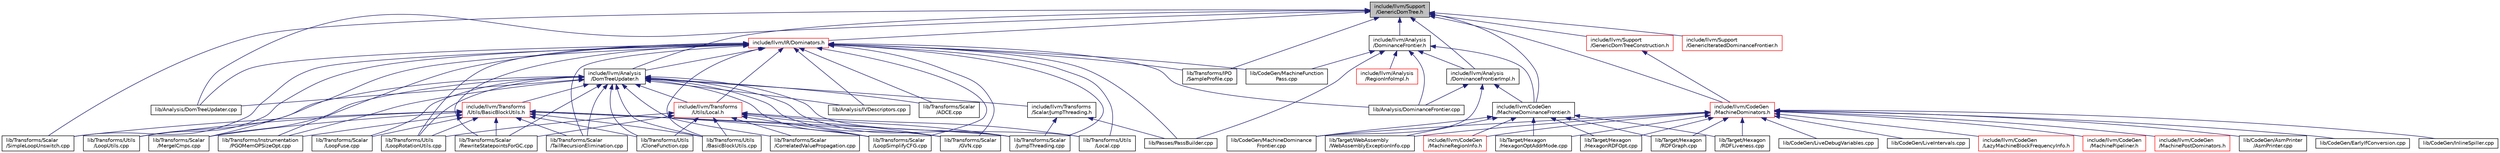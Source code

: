 digraph "include/llvm/Support/GenericDomTree.h"
{
 // LATEX_PDF_SIZE
  bgcolor="transparent";
  edge [fontname="Helvetica",fontsize="10",labelfontname="Helvetica",labelfontsize="10"];
  node [fontname="Helvetica",fontsize="10",shape="box"];
  Node1 [label="include/llvm/Support\l/GenericDomTree.h",height=0.2,width=0.4,color="black", fillcolor="grey75", style="filled", fontcolor="black",tooltip="This file defines a set of templates that efficiently compute a dominator tree over a generic graph."];
  Node1 -> Node2 [dir="back",color="midnightblue",fontsize="10",style="solid",fontname="Helvetica"];
  Node2 [label="include/llvm/Analysis\l/DomTreeUpdater.h",height=0.2,width=0.4,color="black",URL="$DomTreeUpdater_8h.html",tooltip=" "];
  Node2 -> Node3 [dir="back",color="midnightblue",fontsize="10",style="solid",fontname="Helvetica"];
  Node3 [label="include/llvm/Transforms\l/Scalar/JumpThreading.h",height=0.2,width=0.4,color="black",URL="$JumpThreading_8h.html",tooltip="See the comments on JumpThreadingPass."];
  Node3 -> Node4 [dir="back",color="midnightblue",fontsize="10",style="solid",fontname="Helvetica"];
  Node4 [label="lib/Passes/PassBuilder.cpp",height=0.2,width=0.4,color="black",URL="$PassBuilder_8cpp.html",tooltip="This file provides the implementation of the PassBuilder based on our static pass registry as well as..."];
  Node3 -> Node5 [dir="back",color="midnightblue",fontsize="10",style="solid",fontname="Helvetica"];
  Node5 [label="lib/Transforms/Scalar\l/JumpThreading.cpp",height=0.2,width=0.4,color="black",URL="$JumpThreading_8cpp.html",tooltip=" "];
  Node2 -> Node6 [dir="back",color="midnightblue",fontsize="10",style="solid",fontname="Helvetica"];
  Node6 [label="include/llvm/Transforms\l/Utils/BasicBlockUtils.h",height=0.2,width=0.4,color="red",URL="$BasicBlockUtils_8h.html",tooltip=" "];
  Node6 -> Node40 [dir="back",color="midnightblue",fontsize="10",style="solid",fontname="Helvetica"];
  Node40 [label="lib/Transforms/Instrumentation\l/PGOMemOPSizeOpt.cpp",height=0.2,width=0.4,color="black",URL="$PGOMemOPSizeOpt_8cpp.html",tooltip=" "];
  Node6 -> Node44 [dir="back",color="midnightblue",fontsize="10",style="solid",fontname="Helvetica"];
  Node44 [label="lib/Transforms/Scalar\l/GVN.cpp",height=0.2,width=0.4,color="black",URL="$GVN_8cpp.html",tooltip=" "];
  Node6 -> Node5 [dir="back",color="midnightblue",fontsize="10",style="solid",fontname="Helvetica"];
  Node6 -> Node50 [dir="back",color="midnightblue",fontsize="10",style="solid",fontname="Helvetica"];
  Node50 [label="lib/Transforms/Scalar\l/LoopFuse.cpp",height=0.2,width=0.4,color="black",URL="$LoopFuse_8cpp.html",tooltip="This file implements the loop fusion pass."];
  Node6 -> Node53 [dir="back",color="midnightblue",fontsize="10",style="solid",fontname="Helvetica"];
  Node53 [label="lib/Transforms/Scalar\l/LoopSimplifyCFG.cpp",height=0.2,width=0.4,color="black",URL="$LoopSimplifyCFG_8cpp.html",tooltip=" "];
  Node6 -> Node56 [dir="back",color="midnightblue",fontsize="10",style="solid",fontname="Helvetica"];
  Node56 [label="lib/Transforms/Scalar\l/MergeICmps.cpp",height=0.2,width=0.4,color="black",URL="$MergeICmps_8cpp.html",tooltip=" "];
  Node6 -> Node60 [dir="back",color="midnightblue",fontsize="10",style="solid",fontname="Helvetica"];
  Node60 [label="lib/Transforms/Scalar\l/RewriteStatepointsForGC.cpp",height=0.2,width=0.4,color="black",URL="$RewriteStatepointsForGC_8cpp.html",tooltip=" "];
  Node6 -> Node61 [dir="back",color="midnightblue",fontsize="10",style="solid",fontname="Helvetica"];
  Node61 [label="lib/Transforms/Scalar\l/SimpleLoopUnswitch.cpp",height=0.2,width=0.4,color="black",URL="$SimpleLoopUnswitch_8cpp.html",tooltip=" "];
  Node6 -> Node63 [dir="back",color="midnightblue",fontsize="10",style="solid",fontname="Helvetica"];
  Node63 [label="lib/Transforms/Scalar\l/TailRecursionElimination.cpp",height=0.2,width=0.4,color="black",URL="$TailRecursionElimination_8cpp.html",tooltip=" "];
  Node6 -> Node64 [dir="back",color="midnightblue",fontsize="10",style="solid",fontname="Helvetica"];
  Node64 [label="lib/Transforms/Utils\l/BasicBlockUtils.cpp",height=0.2,width=0.4,color="black",URL="$BasicBlockUtils_8cpp.html",tooltip=" "];
  Node6 -> Node67 [dir="back",color="midnightblue",fontsize="10",style="solid",fontname="Helvetica"];
  Node67 [label="lib/Transforms/Utils\l/CloneFunction.cpp",height=0.2,width=0.4,color="black",URL="$CloneFunction_8cpp.html",tooltip=" "];
  Node6 -> Node73 [dir="back",color="midnightblue",fontsize="10",style="solid",fontname="Helvetica"];
  Node73 [label="lib/Transforms/Utils\l/LoopRotationUtils.cpp",height=0.2,width=0.4,color="black",URL="$LoopRotationUtils_8cpp.html",tooltip=" "];
  Node6 -> Node79 [dir="back",color="midnightblue",fontsize="10",style="solid",fontname="Helvetica"];
  Node79 [label="lib/Transforms/Utils\l/LoopUtils.cpp",height=0.2,width=0.4,color="black",URL="$LoopUtils_8cpp.html",tooltip=" "];
  Node2 -> Node87 [dir="back",color="midnightblue",fontsize="10",style="solid",fontname="Helvetica"];
  Node87 [label="include/llvm/Transforms\l/Utils/Local.h",height=0.2,width=0.4,color="red",URL="$Transforms_2Utils_2Local_8h.html",tooltip=" "];
  Node87 -> Node129 [dir="back",color="midnightblue",fontsize="10",style="solid",fontname="Helvetica"];
  Node129 [label="lib/Transforms/Scalar\l/CorrelatedValuePropagation.cpp",height=0.2,width=0.4,color="black",URL="$CorrelatedValuePropagation_8cpp.html",tooltip=" "];
  Node87 -> Node44 [dir="back",color="midnightblue",fontsize="10",style="solid",fontname="Helvetica"];
  Node87 -> Node5 [dir="back",color="midnightblue",fontsize="10",style="solid",fontname="Helvetica"];
  Node87 -> Node53 [dir="back",color="midnightblue",fontsize="10",style="solid",fontname="Helvetica"];
  Node87 -> Node60 [dir="back",color="midnightblue",fontsize="10",style="solid",fontname="Helvetica"];
  Node87 -> Node64 [dir="back",color="midnightblue",fontsize="10",style="solid",fontname="Helvetica"];
  Node87 -> Node67 [dir="back",color="midnightblue",fontsize="10",style="solid",fontname="Helvetica"];
  Node87 -> Node154 [dir="back",color="midnightblue",fontsize="10",style="solid",fontname="Helvetica"];
  Node154 [label="lib/Transforms/Utils\l/Local.cpp",height=0.2,width=0.4,color="black",URL="$Local_8cpp.html",tooltip=" "];
  Node87 -> Node73 [dir="back",color="midnightblue",fontsize="10",style="solid",fontname="Helvetica"];
  Node2 -> Node159 [dir="back",color="midnightblue",fontsize="10",style="solid",fontname="Helvetica"];
  Node159 [label="lib/Analysis/DomTreeUpdater.cpp",height=0.2,width=0.4,color="black",URL="$DomTreeUpdater_8cpp.html",tooltip=" "];
  Node2 -> Node160 [dir="back",color="midnightblue",fontsize="10",style="solid",fontname="Helvetica"];
  Node160 [label="lib/Analysis/IVDescriptors.cpp",height=0.2,width=0.4,color="black",URL="$IVDescriptors_8cpp.html",tooltip=" "];
  Node2 -> Node40 [dir="back",color="midnightblue",fontsize="10",style="solid",fontname="Helvetica"];
  Node2 -> Node161 [dir="back",color="midnightblue",fontsize="10",style="solid",fontname="Helvetica"];
  Node161 [label="lib/Transforms/Scalar\l/ADCE.cpp",height=0.2,width=0.4,color="black",URL="$ADCE_8cpp.html",tooltip=" "];
  Node2 -> Node129 [dir="back",color="midnightblue",fontsize="10",style="solid",fontname="Helvetica"];
  Node2 -> Node44 [dir="back",color="midnightblue",fontsize="10",style="solid",fontname="Helvetica"];
  Node2 -> Node5 [dir="back",color="midnightblue",fontsize="10",style="solid",fontname="Helvetica"];
  Node2 -> Node50 [dir="back",color="midnightblue",fontsize="10",style="solid",fontname="Helvetica"];
  Node2 -> Node53 [dir="back",color="midnightblue",fontsize="10",style="solid",fontname="Helvetica"];
  Node2 -> Node56 [dir="back",color="midnightblue",fontsize="10",style="solid",fontname="Helvetica"];
  Node2 -> Node60 [dir="back",color="midnightblue",fontsize="10",style="solid",fontname="Helvetica"];
  Node2 -> Node63 [dir="back",color="midnightblue",fontsize="10",style="solid",fontname="Helvetica"];
  Node2 -> Node64 [dir="back",color="midnightblue",fontsize="10",style="solid",fontname="Helvetica"];
  Node2 -> Node67 [dir="back",color="midnightblue",fontsize="10",style="solid",fontname="Helvetica"];
  Node2 -> Node154 [dir="back",color="midnightblue",fontsize="10",style="solid",fontname="Helvetica"];
  Node2 -> Node73 [dir="back",color="midnightblue",fontsize="10",style="solid",fontname="Helvetica"];
  Node2 -> Node79 [dir="back",color="midnightblue",fontsize="10",style="solid",fontname="Helvetica"];
  Node1 -> Node162 [dir="back",color="midnightblue",fontsize="10",style="solid",fontname="Helvetica"];
  Node162 [label="include/llvm/Analysis\l/DominanceFrontier.h",height=0.2,width=0.4,color="black",URL="$DominanceFrontier_8h.html",tooltip=" "];
  Node162 -> Node163 [dir="back",color="midnightblue",fontsize="10",style="solid",fontname="Helvetica"];
  Node163 [label="include/llvm/Analysis\l/DominanceFrontierImpl.h",height=0.2,width=0.4,color="black",URL="$DominanceFrontierImpl_8h.html",tooltip=" "];
  Node163 -> Node164 [dir="back",color="midnightblue",fontsize="10",style="solid",fontname="Helvetica"];
  Node164 [label="include/llvm/CodeGen\l/MachineDominanceFrontier.h",height=0.2,width=0.4,color="black",URL="$MachineDominanceFrontier_8h.html",tooltip=" "];
  Node164 -> Node165 [dir="back",color="midnightblue",fontsize="10",style="solid",fontname="Helvetica"];
  Node165 [label="include/llvm/CodeGen\l/MachineRegionInfo.h",height=0.2,width=0.4,color="red",URL="$MachineRegionInfo_8h.html",tooltip=" "];
  Node164 -> Node168 [dir="back",color="midnightblue",fontsize="10",style="solid",fontname="Helvetica"];
  Node168 [label="lib/CodeGen/MachineDominance\lFrontier.cpp",height=0.2,width=0.4,color="black",URL="$MachineDominanceFrontier_8cpp.html",tooltip=" "];
  Node164 -> Node169 [dir="back",color="midnightblue",fontsize="10",style="solid",fontname="Helvetica"];
  Node169 [label="lib/Target/Hexagon\l/HexagonOptAddrMode.cpp",height=0.2,width=0.4,color="black",URL="$HexagonOptAddrMode_8cpp.html",tooltip=" "];
  Node164 -> Node170 [dir="back",color="midnightblue",fontsize="10",style="solid",fontname="Helvetica"];
  Node170 [label="lib/Target/Hexagon\l/HexagonRDFOpt.cpp",height=0.2,width=0.4,color="black",URL="$HexagonRDFOpt_8cpp.html",tooltip=" "];
  Node164 -> Node171 [dir="back",color="midnightblue",fontsize="10",style="solid",fontname="Helvetica"];
  Node171 [label="lib/Target/Hexagon\l/RDFGraph.cpp",height=0.2,width=0.4,color="black",URL="$RDFGraph_8cpp.html",tooltip=" "];
  Node164 -> Node172 [dir="back",color="midnightblue",fontsize="10",style="solid",fontname="Helvetica"];
  Node172 [label="lib/Target/Hexagon\l/RDFLiveness.cpp",height=0.2,width=0.4,color="black",URL="$RDFLiveness_8cpp.html",tooltip=" "];
  Node164 -> Node173 [dir="back",color="midnightblue",fontsize="10",style="solid",fontname="Helvetica"];
  Node173 [label="lib/Target/WebAssembly\l/WebAssemblyExceptionInfo.cpp",height=0.2,width=0.4,color="black",URL="$WebAssemblyExceptionInfo_8cpp.html",tooltip="This file implements WebAssemblyException information analysis."];
  Node163 -> Node174 [dir="back",color="midnightblue",fontsize="10",style="solid",fontname="Helvetica"];
  Node174 [label="lib/Analysis/DominanceFrontier.cpp",height=0.2,width=0.4,color="black",URL="$DominanceFrontier_8cpp.html",tooltip=" "];
  Node163 -> Node168 [dir="back",color="midnightblue",fontsize="10",style="solid",fontname="Helvetica"];
  Node162 -> Node175 [dir="back",color="midnightblue",fontsize="10",style="solid",fontname="Helvetica"];
  Node175 [label="include/llvm/Analysis\l/RegionInfoImpl.h",height=0.2,width=0.4,color="red",URL="$RegionInfoImpl_8h.html",tooltip=" "];
  Node162 -> Node164 [dir="back",color="midnightblue",fontsize="10",style="solid",fontname="Helvetica"];
  Node162 -> Node174 [dir="back",color="midnightblue",fontsize="10",style="solid",fontname="Helvetica"];
  Node162 -> Node177 [dir="back",color="midnightblue",fontsize="10",style="solid",fontname="Helvetica"];
  Node177 [label="lib/CodeGen/MachineFunction\lPass.cpp",height=0.2,width=0.4,color="black",URL="$MachineFunctionPass_8cpp.html",tooltip=" "];
  Node162 -> Node4 [dir="back",color="midnightblue",fontsize="10",style="solid",fontname="Helvetica"];
  Node1 -> Node163 [dir="back",color="midnightblue",fontsize="10",style="solid",fontname="Helvetica"];
  Node1 -> Node164 [dir="back",color="midnightblue",fontsize="10",style="solid",fontname="Helvetica"];
  Node1 -> Node178 [dir="back",color="midnightblue",fontsize="10",style="solid",fontname="Helvetica"];
  Node178 [label="include/llvm/CodeGen\l/MachineDominators.h",height=0.2,width=0.4,color="red",URL="$MachineDominators_8h.html",tooltip=" "];
  Node178 -> Node179 [dir="back",color="midnightblue",fontsize="10",style="solid",fontname="Helvetica"];
  Node179 [label="include/llvm/CodeGen\l/LazyMachineBlockFrequencyInfo.h",height=0.2,width=0.4,color="red",URL="$LazyMachineBlockFrequencyInfo_8h.html",tooltip="===- LazyMachineBlockFrequencyInfo.h - Lazy Block Frequency -*- C++ -*–===//"];
  Node178 -> Node182 [dir="back",color="midnightblue",fontsize="10",style="solid",fontname="Helvetica"];
  Node182 [label="include/llvm/CodeGen\l/MachinePipeliner.h",height=0.2,width=0.4,color="red",URL="$MachinePipeliner_8h.html",tooltip=" "];
  Node178 -> Node184 [dir="back",color="midnightblue",fontsize="10",style="solid",fontname="Helvetica"];
  Node184 [label="include/llvm/CodeGen\l/MachinePostDominators.h",height=0.2,width=0.4,color="red",URL="$MachinePostDominators_8h.html",tooltip=" "];
  Node178 -> Node165 [dir="back",color="midnightblue",fontsize="10",style="solid",fontname="Helvetica"];
  Node178 -> Node194 [dir="back",color="midnightblue",fontsize="10",style="solid",fontname="Helvetica"];
  Node194 [label="lib/CodeGen/AsmPrinter\l/AsmPrinter.cpp",height=0.2,width=0.4,color="black",URL="$AsmPrinter_8cpp.html",tooltip=" "];
  Node178 -> Node195 [dir="back",color="midnightblue",fontsize="10",style="solid",fontname="Helvetica"];
  Node195 [label="lib/CodeGen/EarlyIfConversion.cpp",height=0.2,width=0.4,color="black",URL="$EarlyIfConversion_8cpp.html",tooltip=" "];
  Node178 -> Node196 [dir="back",color="midnightblue",fontsize="10",style="solid",fontname="Helvetica"];
  Node196 [label="lib/CodeGen/InlineSpiller.cpp",height=0.2,width=0.4,color="black",URL="$InlineSpiller_8cpp.html",tooltip=" "];
  Node178 -> Node197 [dir="back",color="midnightblue",fontsize="10",style="solid",fontname="Helvetica"];
  Node197 [label="lib/CodeGen/LiveDebugVariables.cpp",height=0.2,width=0.4,color="black",URL="$LiveDebugVariables_8cpp.html",tooltip=" "];
  Node178 -> Node198 [dir="back",color="midnightblue",fontsize="10",style="solid",fontname="Helvetica"];
  Node198 [label="lib/CodeGen/LiveIntervals.cpp",height=0.2,width=0.4,color="black",URL="$LiveIntervals_8cpp.html",tooltip=" "];
  Node178 -> Node168 [dir="back",color="midnightblue",fontsize="10",style="solid",fontname="Helvetica"];
  Node178 -> Node169 [dir="back",color="midnightblue",fontsize="10",style="solid",fontname="Helvetica"];
  Node178 -> Node170 [dir="back",color="midnightblue",fontsize="10",style="solid",fontname="Helvetica"];
  Node178 -> Node171 [dir="back",color="midnightblue",fontsize="10",style="solid",fontname="Helvetica"];
  Node178 -> Node172 [dir="back",color="midnightblue",fontsize="10",style="solid",fontname="Helvetica"];
  Node178 -> Node173 [dir="back",color="midnightblue",fontsize="10",style="solid",fontname="Helvetica"];
  Node1 -> Node245 [dir="back",color="midnightblue",fontsize="10",style="solid",fontname="Helvetica"];
  Node245 [label="include/llvm/IR/Dominators.h",height=0.2,width=0.4,color="red",URL="$Dominators_8h.html",tooltip=" "];
  Node245 -> Node2 [dir="back",color="midnightblue",fontsize="10",style="solid",fontname="Helvetica"];
  Node245 -> Node87 [dir="back",color="midnightblue",fontsize="10",style="solid",fontname="Helvetica"];
  Node245 -> Node159 [dir="back",color="midnightblue",fontsize="10",style="solid",fontname="Helvetica"];
  Node245 -> Node174 [dir="back",color="midnightblue",fontsize="10",style="solid",fontname="Helvetica"];
  Node245 -> Node160 [dir="back",color="midnightblue",fontsize="10",style="solid",fontname="Helvetica"];
  Node245 -> Node177 [dir="back",color="midnightblue",fontsize="10",style="solid",fontname="Helvetica"];
  Node245 -> Node4 [dir="back",color="midnightblue",fontsize="10",style="solid",fontname="Helvetica"];
  Node245 -> Node385 [dir="back",color="midnightblue",fontsize="10",style="solid",fontname="Helvetica"];
  Node385 [label="lib/Transforms/IPO\l/SampleProfile.cpp",height=0.2,width=0.4,color="black",URL="$SampleProfile_8cpp.html",tooltip=" "];
  Node245 -> Node40 [dir="back",color="midnightblue",fontsize="10",style="solid",fontname="Helvetica"];
  Node245 -> Node161 [dir="back",color="midnightblue",fontsize="10",style="solid",fontname="Helvetica"];
  Node245 -> Node44 [dir="back",color="midnightblue",fontsize="10",style="solid",fontname="Helvetica"];
  Node245 -> Node5 [dir="back",color="midnightblue",fontsize="10",style="solid",fontname="Helvetica"];
  Node245 -> Node53 [dir="back",color="midnightblue",fontsize="10",style="solid",fontname="Helvetica"];
  Node245 -> Node56 [dir="back",color="midnightblue",fontsize="10",style="solid",fontname="Helvetica"];
  Node245 -> Node60 [dir="back",color="midnightblue",fontsize="10",style="solid",fontname="Helvetica"];
  Node245 -> Node61 [dir="back",color="midnightblue",fontsize="10",style="solid",fontname="Helvetica"];
  Node245 -> Node63 [dir="back",color="midnightblue",fontsize="10",style="solid",fontname="Helvetica"];
  Node245 -> Node64 [dir="back",color="midnightblue",fontsize="10",style="solid",fontname="Helvetica"];
  Node245 -> Node154 [dir="back",color="midnightblue",fontsize="10",style="solid",fontname="Helvetica"];
  Node245 -> Node73 [dir="back",color="midnightblue",fontsize="10",style="solid",fontname="Helvetica"];
  Node245 -> Node79 [dir="back",color="midnightblue",fontsize="10",style="solid",fontname="Helvetica"];
  Node1 -> Node504 [dir="back",color="midnightblue",fontsize="10",style="solid",fontname="Helvetica"];
  Node504 [label="include/llvm/Support\l/GenericDomTreeConstruction.h",height=0.2,width=0.4,color="red",URL="$GenericDomTreeConstruction_8h.html",tooltip="Generic dominator tree construction - This file provides routines to construct immediate dominator in..."];
  Node504 -> Node178 [dir="back",color="midnightblue",fontsize="10",style="solid",fontname="Helvetica"];
  Node1 -> Node505 [dir="back",color="midnightblue",fontsize="10",style="solid",fontname="Helvetica"];
  Node505 [label="include/llvm/Support\l/GenericIteratedDominanceFrontier.h",height=0.2,width=0.4,color="red",URL="$GenericIteratedDominanceFrontier_8h.html",tooltip="Compute iterated dominance frontiers using a linear time algorithm."];
  Node1 -> Node159 [dir="back",color="midnightblue",fontsize="10",style="solid",fontname="Helvetica"];
  Node1 -> Node385 [dir="back",color="midnightblue",fontsize="10",style="solid",fontname="Helvetica"];
  Node1 -> Node61 [dir="back",color="midnightblue",fontsize="10",style="solid",fontname="Helvetica"];
}

